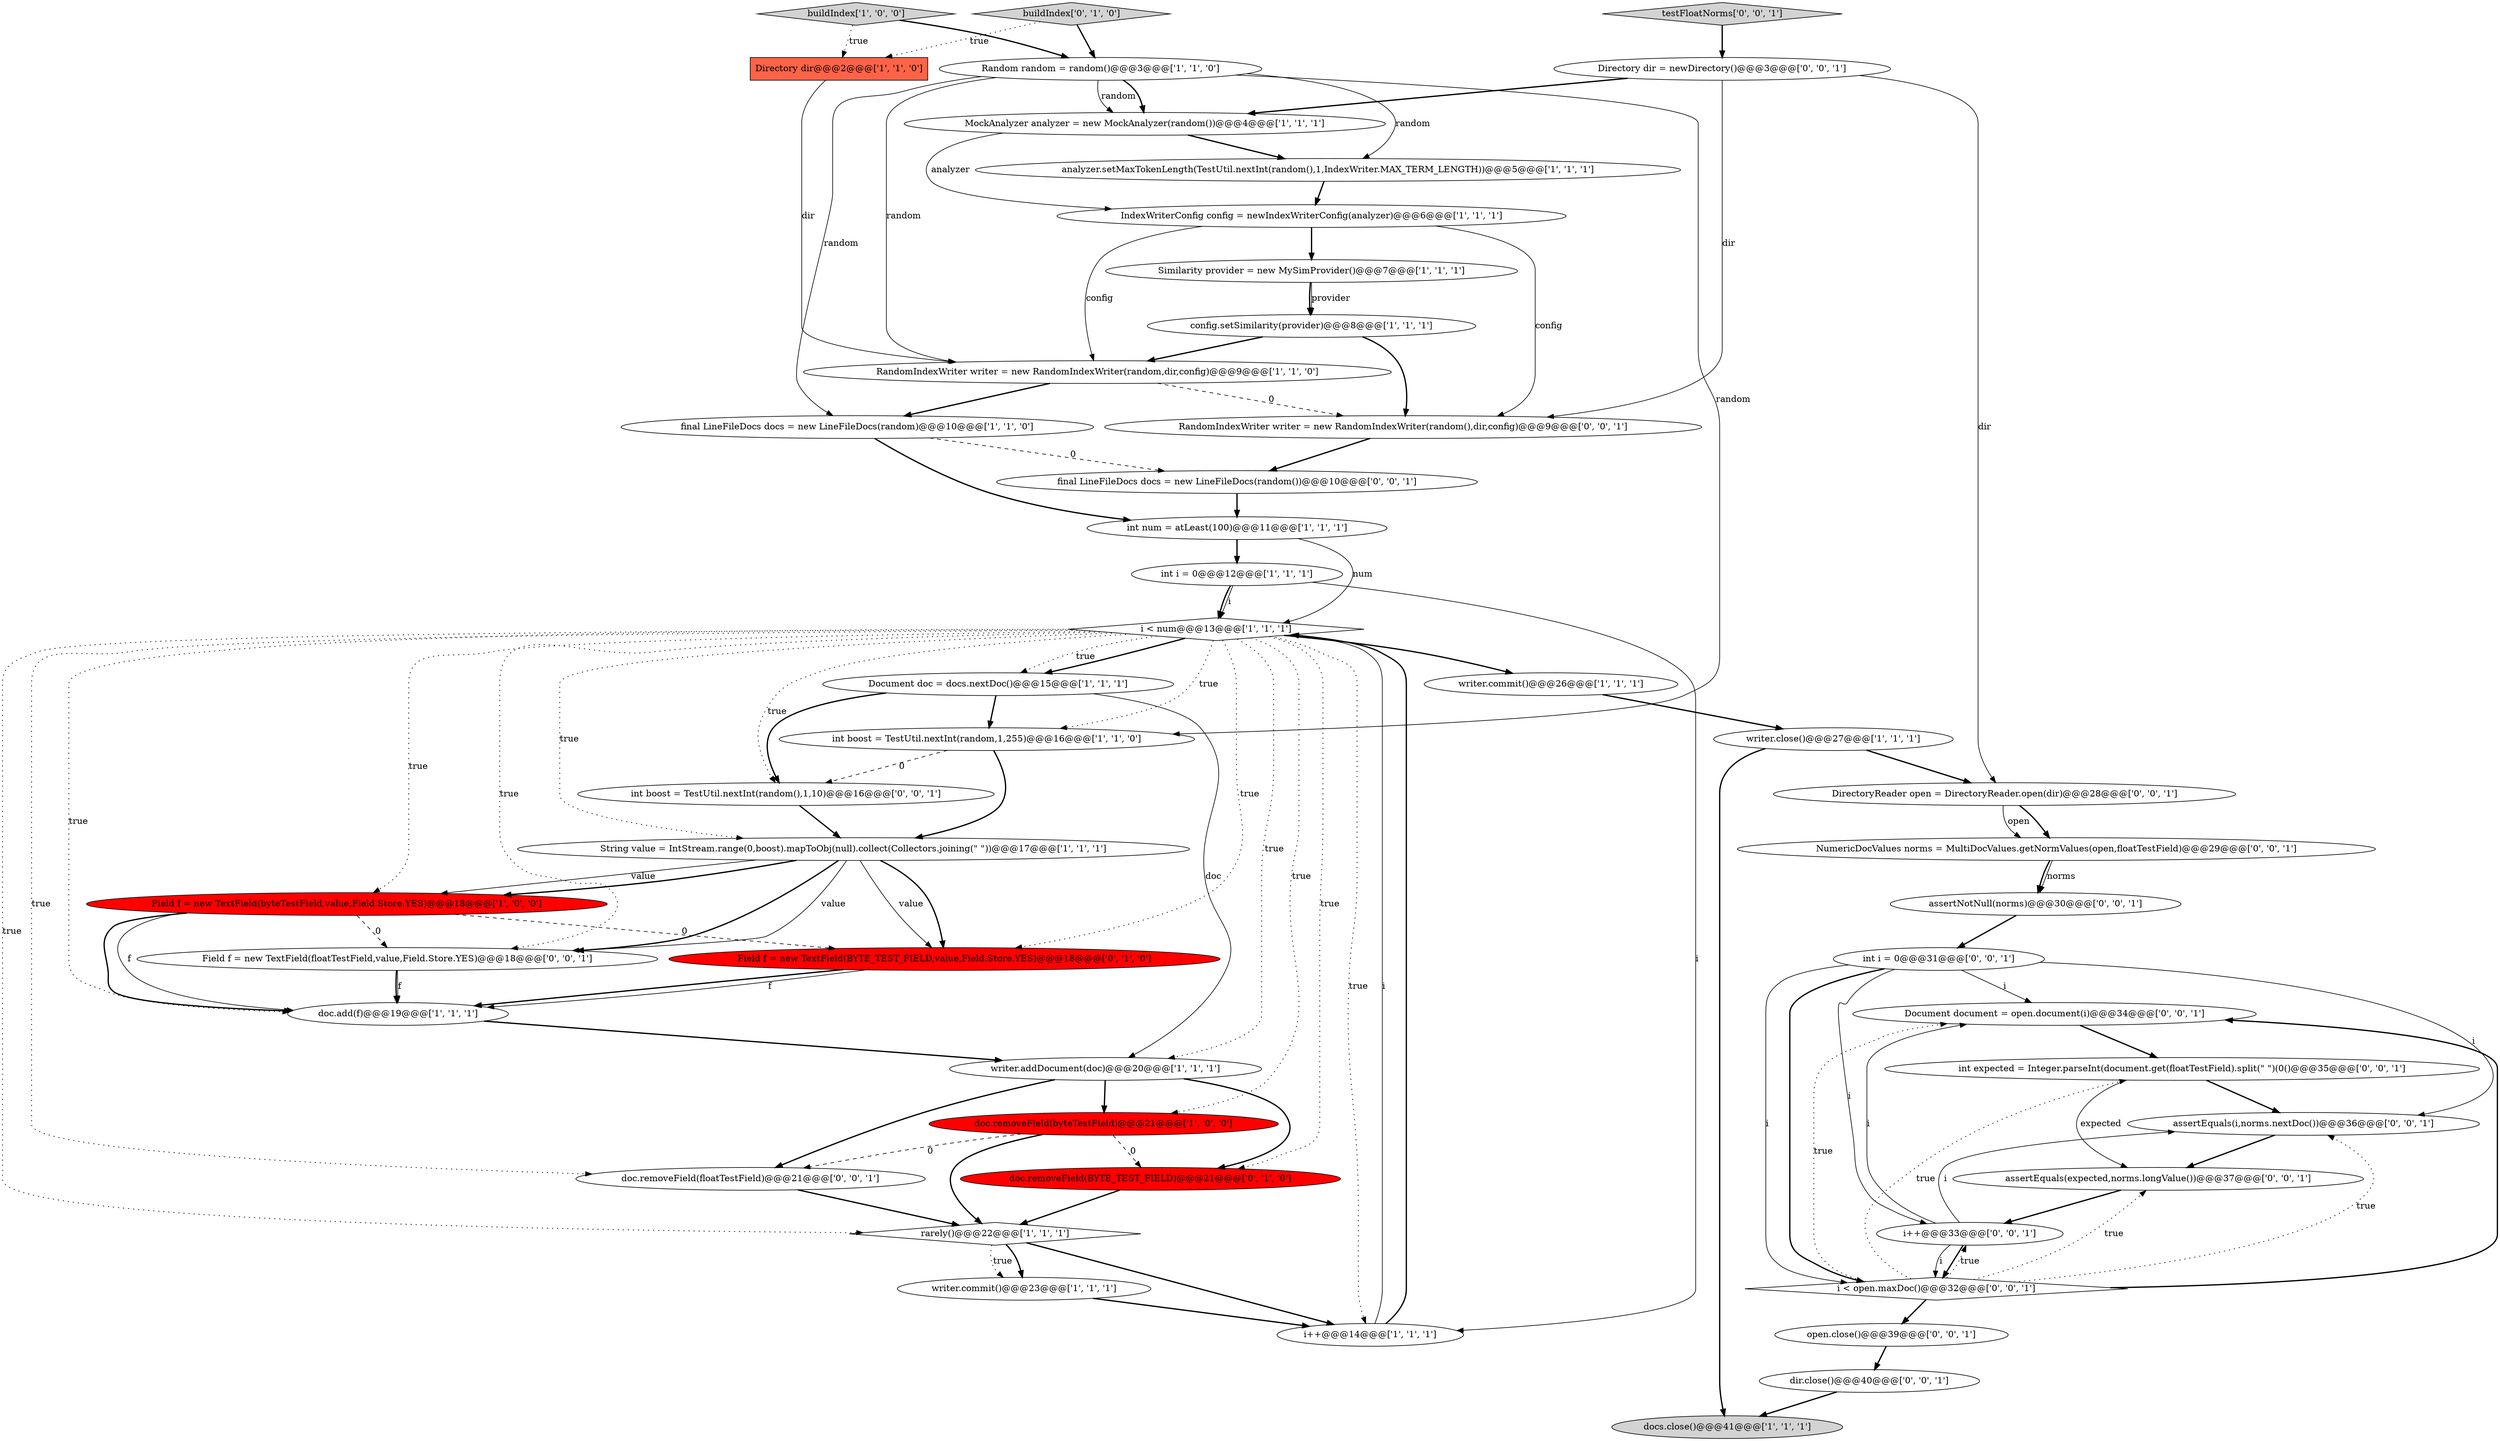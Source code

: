 digraph {
5 [style = filled, label = "Directory dir@@@2@@@['1', '1', '0']", fillcolor = tomato, shape = box image = "AAA0AAABBB1BBB"];
14 [style = filled, label = "writer.commit()@@@23@@@['1', '1', '1']", fillcolor = white, shape = ellipse image = "AAA0AAABBB1BBB"];
25 [style = filled, label = "IndexWriterConfig config = newIndexWriterConfig(analyzer)@@@6@@@['1', '1', '1']", fillcolor = white, shape = ellipse image = "AAA0AAABBB1BBB"];
29 [style = filled, label = "open.close()@@@39@@@['0', '0', '1']", fillcolor = white, shape = ellipse image = "AAA0AAABBB3BBB"];
1 [style = filled, label = "writer.close()@@@27@@@['1', '1', '1']", fillcolor = white, shape = ellipse image = "AAA0AAABBB1BBB"];
41 [style = filled, label = "final LineFileDocs docs = new LineFileDocs(random())@@@10@@@['0', '0', '1']", fillcolor = white, shape = ellipse image = "AAA0AAABBB3BBB"];
9 [style = filled, label = "int num = atLeast(100)@@@11@@@['1', '1', '1']", fillcolor = white, shape = ellipse image = "AAA0AAABBB1BBB"];
28 [style = filled, label = "buildIndex['0', '1', '0']", fillcolor = lightgray, shape = diamond image = "AAA0AAABBB2BBB"];
22 [style = filled, label = "Document doc = docs.nextDoc()@@@15@@@['1', '1', '1']", fillcolor = white, shape = ellipse image = "AAA0AAABBB1BBB"];
46 [style = filled, label = "DirectoryReader open = DirectoryReader.open(dir)@@@28@@@['0', '0', '1']", fillcolor = white, shape = ellipse image = "AAA0AAABBB3BBB"];
43 [style = filled, label = "Document document = open.document(i)@@@34@@@['0', '0', '1']", fillcolor = white, shape = ellipse image = "AAA0AAABBB3BBB"];
10 [style = filled, label = "RandomIndexWriter writer = new RandomIndexWriter(random,dir,config)@@@9@@@['1', '1', '0']", fillcolor = white, shape = ellipse image = "AAA0AAABBB1BBB"];
32 [style = filled, label = "doc.removeField(floatTestField)@@@21@@@['0', '0', '1']", fillcolor = white, shape = ellipse image = "AAA0AAABBB3BBB"];
2 [style = filled, label = "Similarity provider = new MySimProvider()@@@7@@@['1', '1', '1']", fillcolor = white, shape = ellipse image = "AAA0AAABBB1BBB"];
33 [style = filled, label = "RandomIndexWriter writer = new RandomIndexWriter(random(),dir,config)@@@9@@@['0', '0', '1']", fillcolor = white, shape = ellipse image = "AAA0AAABBB3BBB"];
37 [style = filled, label = "i++@@@33@@@['0', '0', '1']", fillcolor = white, shape = ellipse image = "AAA0AAABBB3BBB"];
34 [style = filled, label = "i < open.maxDoc()@@@32@@@['0', '0', '1']", fillcolor = white, shape = diamond image = "AAA0AAABBB3BBB"];
42 [style = filled, label = "testFloatNorms['0', '0', '1']", fillcolor = lightgray, shape = diamond image = "AAA0AAABBB3BBB"];
15 [style = filled, label = "config.setSimilarity(provider)@@@8@@@['1', '1', '1']", fillcolor = white, shape = ellipse image = "AAA0AAABBB1BBB"];
11 [style = filled, label = "i++@@@14@@@['1', '1', '1']", fillcolor = white, shape = ellipse image = "AAA0AAABBB1BBB"];
44 [style = filled, label = "assertNotNull(norms)@@@30@@@['0', '0', '1']", fillcolor = white, shape = ellipse image = "AAA0AAABBB3BBB"];
27 [style = filled, label = "Field f = new TextField(BYTE_TEST_FIELD,value,Field.Store.YES)@@@18@@@['0', '1', '0']", fillcolor = red, shape = ellipse image = "AAA1AAABBB2BBB"];
47 [style = filled, label = "Directory dir = newDirectory()@@@3@@@['0', '0', '1']", fillcolor = white, shape = ellipse image = "AAA0AAABBB3BBB"];
3 [style = filled, label = "buildIndex['1', '0', '0']", fillcolor = lightgray, shape = diamond image = "AAA0AAABBB1BBB"];
6 [style = filled, label = "Random random = random()@@@3@@@['1', '1', '0']", fillcolor = white, shape = ellipse image = "AAA0AAABBB1BBB"];
12 [style = filled, label = "final LineFileDocs docs = new LineFileDocs(random)@@@10@@@['1', '1', '0']", fillcolor = white, shape = ellipse image = "AAA0AAABBB1BBB"];
21 [style = filled, label = "writer.addDocument(doc)@@@20@@@['1', '1', '1']", fillcolor = white, shape = ellipse image = "AAA0AAABBB1BBB"];
8 [style = filled, label = "int boost = TestUtil.nextInt(random,1,255)@@@16@@@['1', '1', '0']", fillcolor = white, shape = ellipse image = "AAA0AAABBB1BBB"];
7 [style = filled, label = "docs.close()@@@41@@@['1', '1', '1']", fillcolor = lightgray, shape = ellipse image = "AAA0AAABBB1BBB"];
17 [style = filled, label = "i < num@@@13@@@['1', '1', '1']", fillcolor = white, shape = diamond image = "AAA0AAABBB1BBB"];
13 [style = filled, label = "rarely()@@@22@@@['1', '1', '1']", fillcolor = white, shape = diamond image = "AAA0AAABBB1BBB"];
23 [style = filled, label = "analyzer.setMaxTokenLength(TestUtil.nextInt(random(),1,IndexWriter.MAX_TERM_LENGTH))@@@5@@@['1', '1', '1']", fillcolor = white, shape = ellipse image = "AAA0AAABBB1BBB"];
40 [style = filled, label = "NumericDocValues norms = MultiDocValues.getNormValues(open,floatTestField)@@@29@@@['0', '0', '1']", fillcolor = white, shape = ellipse image = "AAA0AAABBB3BBB"];
20 [style = filled, label = "writer.commit()@@@26@@@['1', '1', '1']", fillcolor = white, shape = ellipse image = "AAA0AAABBB1BBB"];
4 [style = filled, label = "String value = IntStream.range(0,boost).mapToObj(null).collect(Collectors.joining(\" \"))@@@17@@@['1', '1', '1']", fillcolor = white, shape = ellipse image = "AAA0AAABBB1BBB"];
26 [style = filled, label = "doc.removeField(BYTE_TEST_FIELD)@@@21@@@['0', '1', '0']", fillcolor = red, shape = ellipse image = "AAA1AAABBB2BBB"];
39 [style = filled, label = "int boost = TestUtil.nextInt(random(),1,10)@@@16@@@['0', '0', '1']", fillcolor = white, shape = ellipse image = "AAA0AAABBB3BBB"];
31 [style = filled, label = "Field f = new TextField(floatTestField,value,Field.Store.YES)@@@18@@@['0', '0', '1']", fillcolor = white, shape = ellipse image = "AAA0AAABBB3BBB"];
45 [style = filled, label = "int expected = Integer.parseInt(document.get(floatTestField).split(\" \")(0()@@@35@@@['0', '0', '1']", fillcolor = white, shape = ellipse image = "AAA0AAABBB3BBB"];
0 [style = filled, label = "Field f = new TextField(byteTestField,value,Field.Store.YES)@@@18@@@['1', '0', '0']", fillcolor = red, shape = ellipse image = "AAA1AAABBB1BBB"];
36 [style = filled, label = "assertEquals(i,norms.nextDoc())@@@36@@@['0', '0', '1']", fillcolor = white, shape = ellipse image = "AAA0AAABBB3BBB"];
24 [style = filled, label = "doc.removeField(byteTestField)@@@21@@@['1', '0', '0']", fillcolor = red, shape = ellipse image = "AAA1AAABBB1BBB"];
19 [style = filled, label = "doc.add(f)@@@19@@@['1', '1', '1']", fillcolor = white, shape = ellipse image = "AAA0AAABBB1BBB"];
18 [style = filled, label = "int i = 0@@@12@@@['1', '1', '1']", fillcolor = white, shape = ellipse image = "AAA0AAABBB1BBB"];
30 [style = filled, label = "assertEquals(expected,norms.longValue())@@@37@@@['0', '0', '1']", fillcolor = white, shape = ellipse image = "AAA0AAABBB3BBB"];
16 [style = filled, label = "MockAnalyzer analyzer = new MockAnalyzer(random())@@@4@@@['1', '1', '1']", fillcolor = white, shape = ellipse image = "AAA0AAABBB1BBB"];
38 [style = filled, label = "dir.close()@@@40@@@['0', '0', '1']", fillcolor = white, shape = ellipse image = "AAA0AAABBB3BBB"];
35 [style = filled, label = "int i = 0@@@31@@@['0', '0', '1']", fillcolor = white, shape = ellipse image = "AAA0AAABBB3BBB"];
6->23 [style = solid, label="random"];
35->34 [style = solid, label="i"];
15->10 [style = bold, label=""];
28->6 [style = bold, label=""];
34->45 [style = dotted, label="true"];
45->30 [style = solid, label="expected"];
44->35 [style = bold, label=""];
11->17 [style = solid, label="i"];
25->33 [style = solid, label="config"];
41->9 [style = bold, label=""];
21->24 [style = bold, label=""];
12->9 [style = bold, label=""];
35->36 [style = solid, label="i"];
1->46 [style = bold, label=""];
31->19 [style = solid, label="f"];
22->8 [style = bold, label=""];
17->8 [style = dotted, label="true"];
21->26 [style = bold, label=""];
34->43 [style = dotted, label="true"];
24->26 [style = dashed, label="0"];
4->27 [style = solid, label="value"];
10->12 [style = bold, label=""];
38->7 [style = bold, label=""];
9->17 [style = solid, label="num"];
2->15 [style = bold, label=""];
37->43 [style = solid, label="i"];
22->21 [style = solid, label="doc"];
4->0 [style = solid, label="value"];
27->19 [style = bold, label=""];
8->4 [style = bold, label=""];
34->37 [style = dotted, label="true"];
14->11 [style = bold, label=""];
13->14 [style = bold, label=""];
17->27 [style = dotted, label="true"];
17->39 [style = dotted, label="true"];
17->20 [style = bold, label=""];
17->26 [style = dotted, label="true"];
23->25 [style = bold, label=""];
0->19 [style = bold, label=""];
18->17 [style = solid, label="i"];
33->41 [style = bold, label=""];
0->27 [style = dashed, label="0"];
13->11 [style = bold, label=""];
39->4 [style = bold, label=""];
25->2 [style = bold, label=""];
26->13 [style = bold, label=""];
43->45 [style = bold, label=""];
4->0 [style = bold, label=""];
6->8 [style = solid, label="random"];
24->32 [style = dashed, label="0"];
36->30 [style = bold, label=""];
3->5 [style = dotted, label="true"];
16->25 [style = solid, label="analyzer"];
40->44 [style = solid, label="norms"];
6->16 [style = solid, label="random"];
11->17 [style = bold, label=""];
27->19 [style = solid, label="f"];
29->38 [style = bold, label=""];
46->40 [style = bold, label=""];
35->34 [style = bold, label=""];
17->21 [style = dotted, label="true"];
47->16 [style = bold, label=""];
15->33 [style = bold, label=""];
24->13 [style = bold, label=""];
34->29 [style = bold, label=""];
35->37 [style = solid, label="i"];
17->4 [style = dotted, label="true"];
6->10 [style = solid, label="random"];
34->36 [style = dotted, label="true"];
45->36 [style = bold, label=""];
42->47 [style = bold, label=""];
4->31 [style = solid, label="value"];
3->6 [style = bold, label=""];
16->23 [style = bold, label=""];
20->1 [style = bold, label=""];
1->7 [style = bold, label=""];
12->41 [style = dashed, label="0"];
4->31 [style = bold, label=""];
9->18 [style = bold, label=""];
6->12 [style = solid, label="random"];
25->10 [style = solid, label="config"];
17->19 [style = dotted, label="true"];
18->11 [style = solid, label="i"];
22->39 [style = bold, label=""];
17->22 [style = dotted, label="true"];
37->34 [style = solid, label="i"];
34->43 [style = bold, label=""];
13->14 [style = dotted, label="true"];
34->30 [style = dotted, label="true"];
31->19 [style = bold, label=""];
17->24 [style = dotted, label="true"];
40->44 [style = bold, label=""];
35->43 [style = solid, label="i"];
17->11 [style = dotted, label="true"];
19->21 [style = bold, label=""];
17->0 [style = dotted, label="true"];
46->40 [style = solid, label="open"];
18->17 [style = bold, label=""];
10->33 [style = dashed, label="0"];
5->10 [style = solid, label="dir"];
30->37 [style = bold, label=""];
17->22 [style = bold, label=""];
17->32 [style = dotted, label="true"];
2->15 [style = solid, label="provider"];
37->36 [style = solid, label="i"];
17->31 [style = dotted, label="true"];
28->5 [style = dotted, label="true"];
47->33 [style = solid, label="dir"];
6->16 [style = bold, label=""];
8->39 [style = dashed, label="0"];
37->34 [style = bold, label=""];
4->27 [style = bold, label=""];
21->32 [style = bold, label=""];
0->31 [style = dashed, label="0"];
32->13 [style = bold, label=""];
17->13 [style = dotted, label="true"];
47->46 [style = solid, label="dir"];
0->19 [style = solid, label="f"];
}
